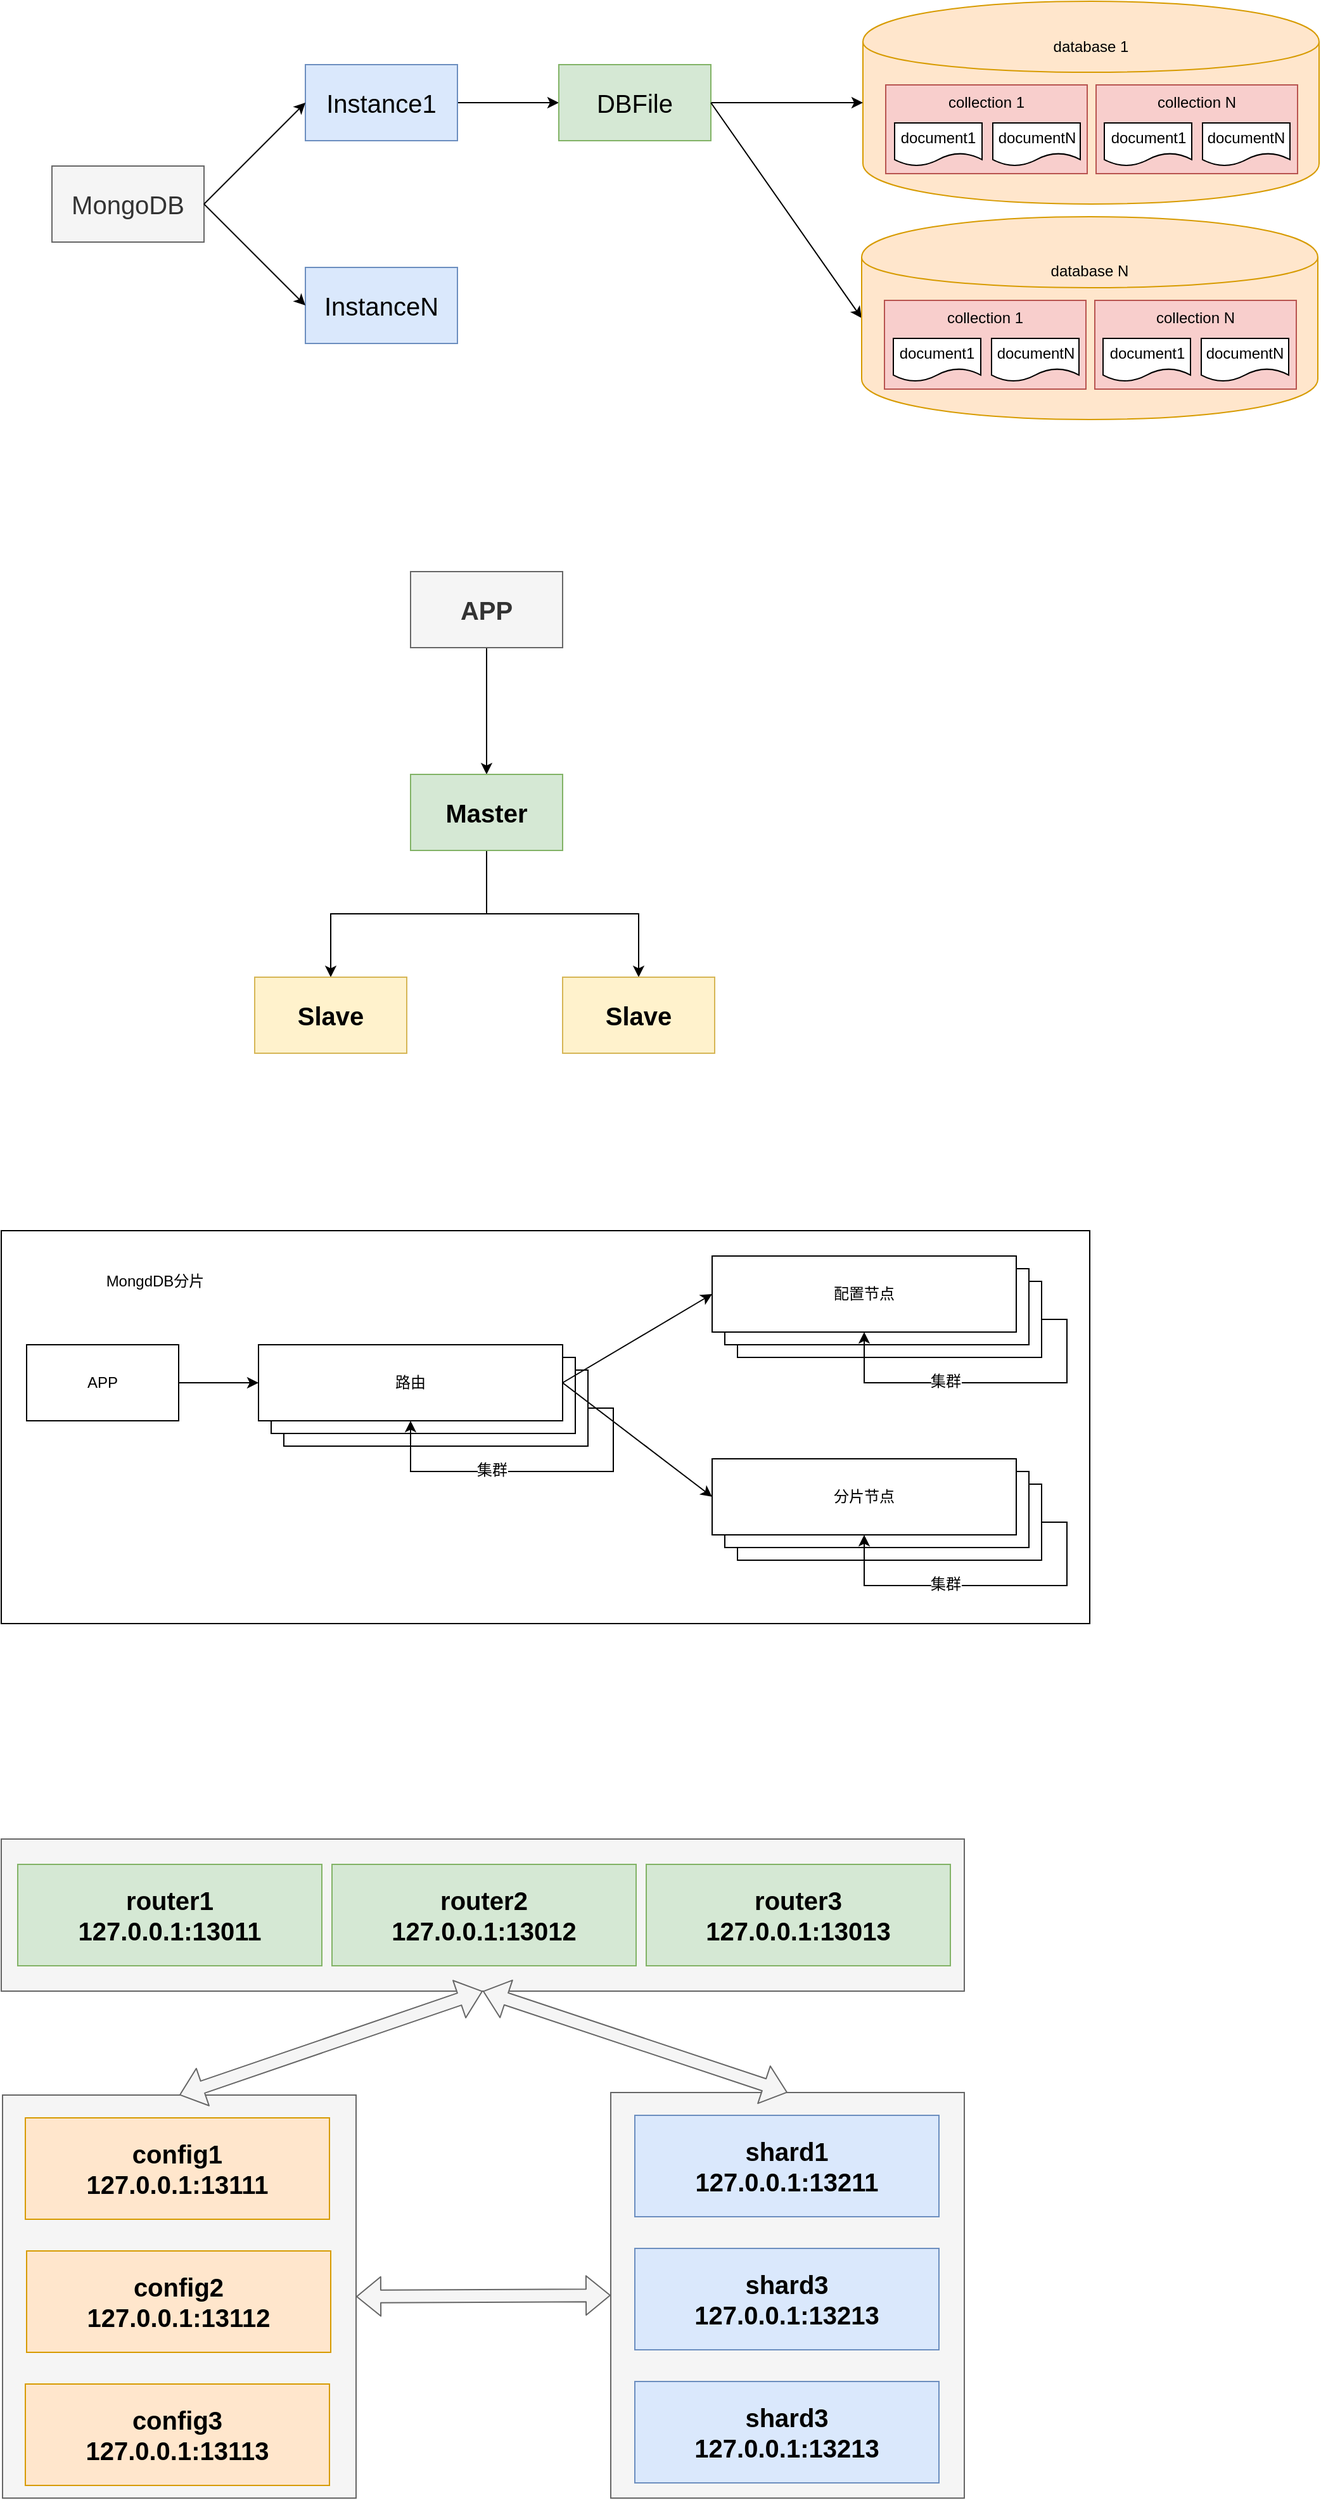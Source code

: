 <mxfile pages="1" version="11.1.4" type="device"><diagram id="ErYk1C7J16shPg2j-KtX" name="Page-1"><mxGraphModel dx="-568" dy="-361" grid="1" gridSize="10" guides="1" tooltips="1" connect="1" arrows="1" fold="1" page="1" pageScale="1" pageWidth="827" pageHeight="1169" math="0" shadow="0"><root><mxCell id="0"/><mxCell id="1" parent="0"/><mxCell id="kAEgN0xDngtRAiuXg7v5-12" value="database 1&lt;br&gt;&lt;br&gt;&lt;br&gt;&lt;br&gt;&lt;br&gt;&lt;br&gt;&lt;br&gt;&lt;br&gt;&lt;br&gt;&lt;br&gt;" style="shape=cylinder;whiteSpace=wrap;html=1;boundedLbl=1;backgroundOutline=1;align=center;verticalAlign=middle;labelPosition=center;verticalLabelPosition=middle;fillColor=#ffe6cc;strokeColor=#d79b00;" parent="1" vertex="1"><mxGeometry x="2400" y="1270" width="360" height="160" as="geometry"/></mxCell><mxCell id="6B2jhc-2Cg8UWgjbMZ90-31" style="edgeStyle=orthogonalEdgeStyle;rounded=0;orthogonalLoop=1;jettySize=auto;html=1;exitX=0.5;exitY=1;exitDx=0;exitDy=0;" parent="1" source="6B2jhc-2Cg8UWgjbMZ90-26" target="6B2jhc-2Cg8UWgjbMZ90-27" edge="1"><mxGeometry relative="1" as="geometry"/></mxCell><mxCell id="6B2jhc-2Cg8UWgjbMZ90-26" value="APP" style="rounded=0;whiteSpace=wrap;html=1;fillColor=#f5f5f5;strokeColor=#666666;fontColor=#333333;fontSize=20;fontStyle=1" parent="1" vertex="1"><mxGeometry x="2043" y="1720" width="120" height="60" as="geometry"/></mxCell><mxCell id="6B2jhc-2Cg8UWgjbMZ90-32" style="edgeStyle=orthogonalEdgeStyle;rounded=0;orthogonalLoop=1;jettySize=auto;html=1;exitX=0.5;exitY=1;exitDx=0;exitDy=0;entryX=0.5;entryY=0;entryDx=0;entryDy=0;" parent="1" source="6B2jhc-2Cg8UWgjbMZ90-27" target="6B2jhc-2Cg8UWgjbMZ90-28" edge="1"><mxGeometry relative="1" as="geometry"/></mxCell><mxCell id="6B2jhc-2Cg8UWgjbMZ90-33" style="edgeStyle=orthogonalEdgeStyle;rounded=0;orthogonalLoop=1;jettySize=auto;html=1;exitX=0.5;exitY=1;exitDx=0;exitDy=0;" parent="1" source="6B2jhc-2Cg8UWgjbMZ90-27" target="6B2jhc-2Cg8UWgjbMZ90-29" edge="1"><mxGeometry relative="1" as="geometry"/></mxCell><mxCell id="6B2jhc-2Cg8UWgjbMZ90-27" value="Master" style="rounded=0;whiteSpace=wrap;html=1;fillColor=#d5e8d4;strokeColor=#82b366;fontSize=20;fontStyle=1" parent="1" vertex="1"><mxGeometry x="2043" y="1880" width="120" height="60" as="geometry"/></mxCell><mxCell id="6B2jhc-2Cg8UWgjbMZ90-28" value="Slave" style="rounded=0;whiteSpace=wrap;html=1;fillColor=#fff2cc;strokeColor=#d6b656;fontSize=20;fontStyle=1" parent="1" vertex="1"><mxGeometry x="1920" y="2040" width="120" height="60" as="geometry"/></mxCell><mxCell id="6B2jhc-2Cg8UWgjbMZ90-29" value="Slave" style="rounded=0;whiteSpace=wrap;html=1;fillColor=#fff2cc;strokeColor=#d6b656;fontSize=20;fontStyle=1" parent="1" vertex="1"><mxGeometry x="2163" y="2040" width="120" height="60" as="geometry"/></mxCell><mxCell id="6B2jhc-2Cg8UWgjbMZ90-34" value="MongoDB" style="rounded=0;whiteSpace=wrap;html=1;fontSize=20;fillColor=#f5f5f5;strokeColor=#666666;fontColor=#333333;" parent="1" vertex="1"><mxGeometry x="1760" y="1400" width="120" height="60" as="geometry"/></mxCell><mxCell id="kAEgN0xDngtRAiuXg7v5-4" value="" style="edgeStyle=orthogonalEdgeStyle;rounded=0;orthogonalLoop=1;jettySize=auto;html=1;" parent="1" source="6B2jhc-2Cg8UWgjbMZ90-35" target="6B2jhc-2Cg8UWgjbMZ90-38" edge="1"><mxGeometry relative="1" as="geometry"/></mxCell><mxCell id="6B2jhc-2Cg8UWgjbMZ90-35" value="Instance1" style="rounded=0;whiteSpace=wrap;html=1;fontSize=20;fillColor=#dae8fc;strokeColor=#6c8ebf;" parent="1" vertex="1"><mxGeometry x="1960" y="1320" width="120" height="60" as="geometry"/></mxCell><mxCell id="6B2jhc-2Cg8UWgjbMZ90-37" value="InstanceN" style="rounded=0;whiteSpace=wrap;html=1;fontSize=20;fillColor=#dae8fc;strokeColor=#6c8ebf;" parent="1" vertex="1"><mxGeometry x="1960" y="1480" width="120" height="60" as="geometry"/></mxCell><mxCell id="kAEgN0xDngtRAiuXg7v5-6" value="" style="edgeStyle=orthogonalEdgeStyle;rounded=0;orthogonalLoop=1;jettySize=auto;html=1;entryX=0;entryY=0.5;entryDx=0;entryDy=0;" parent="1" source="6B2jhc-2Cg8UWgjbMZ90-38" edge="1"><mxGeometry relative="1" as="geometry"><mxPoint x="2400" y="1350" as="targetPoint"/></mxGeometry></mxCell><mxCell id="6B2jhc-2Cg8UWgjbMZ90-38" value="DBFile" style="rounded=0;whiteSpace=wrap;html=1;fontSize=20;fillColor=#d5e8d4;strokeColor=#82b366;" parent="1" vertex="1"><mxGeometry x="2160" y="1320" width="120" height="60" as="geometry"/></mxCell><mxCell id="6B2jhc-2Cg8UWgjbMZ90-40" value="" style="endArrow=classic;html=1;fontSize=20;entryX=0;entryY=0.5;entryDx=0;entryDy=0;exitX=1;exitY=0.5;exitDx=0;exitDy=0;" parent="1" source="6B2jhc-2Cg8UWgjbMZ90-34" target="6B2jhc-2Cg8UWgjbMZ90-35" edge="1"><mxGeometry width="50" height="50" relative="1" as="geometry"><mxPoint x="1890" y="1410" as="sourcePoint"/><mxPoint x="1940" y="1360" as="targetPoint"/></mxGeometry></mxCell><mxCell id="6B2jhc-2Cg8UWgjbMZ90-41" value="" style="endArrow=classic;html=1;fontSize=20;entryX=0;entryY=0.5;entryDx=0;entryDy=0;exitX=1;exitY=0.5;exitDx=0;exitDy=0;" parent="1" source="6B2jhc-2Cg8UWgjbMZ90-34" target="6B2jhc-2Cg8UWgjbMZ90-37" edge="1"><mxGeometry width="50" height="50" relative="1" as="geometry"><mxPoint x="1890" y="1440" as="sourcePoint"/><mxPoint x="1970" y="1360" as="targetPoint"/></mxGeometry></mxCell><mxCell id="kAEgN0xDngtRAiuXg7v5-7" value="" style="endArrow=classic;html=1;exitX=1;exitY=0.5;exitDx=0;exitDy=0;entryX=0;entryY=0.5;entryDx=0;entryDy=0;" parent="1" source="6B2jhc-2Cg8UWgjbMZ90-38" edge="1"><mxGeometry width="50" height="50" relative="1" as="geometry"><mxPoint x="2260" y="1480" as="sourcePoint"/><mxPoint x="2399" y="1520" as="targetPoint"/></mxGeometry></mxCell><mxCell id="kAEgN0xDngtRAiuXg7v5-14" value="collection 1&lt;br&gt;&lt;br&gt;&lt;br&gt;&lt;br&gt;" style="rounded=0;whiteSpace=wrap;html=1;align=center;fillColor=#f8cecc;strokeColor=#b85450;" parent="1" vertex="1"><mxGeometry x="2418" y="1336" width="159" height="70" as="geometry"/></mxCell><mxCell id="kAEgN0xDngtRAiuXg7v5-16" value="&lt;span style=&quot;white-space: normal&quot;&gt;collection N&lt;br&gt;&lt;br&gt;&lt;br&gt;&lt;br&gt;&lt;/span&gt;" style="rounded=0;whiteSpace=wrap;html=1;align=center;fillColor=#f8cecc;strokeColor=#b85450;" parent="1" vertex="1"><mxGeometry x="2584" y="1336" width="159" height="70" as="geometry"/></mxCell><mxCell id="kAEgN0xDngtRAiuXg7v5-17" value="document1" style="shape=document;whiteSpace=wrap;html=1;boundedLbl=1;align=center;" parent="1" vertex="1"><mxGeometry x="2425" y="1366" width="69" height="34" as="geometry"/></mxCell><mxCell id="kAEgN0xDngtRAiuXg7v5-18" value="documentN" style="shape=document;whiteSpace=wrap;html=1;boundedLbl=1;align=center;" parent="1" vertex="1"><mxGeometry x="2502.5" y="1366" width="69" height="34" as="geometry"/></mxCell><mxCell id="kAEgN0xDngtRAiuXg7v5-19" value="document1" style="shape=document;whiteSpace=wrap;html=1;boundedLbl=1;align=center;" parent="1" vertex="1"><mxGeometry x="2590.5" y="1366" width="69" height="34" as="geometry"/></mxCell><mxCell id="kAEgN0xDngtRAiuXg7v5-20" value="documentN" style="shape=document;whiteSpace=wrap;html=1;boundedLbl=1;align=center;" parent="1" vertex="1"><mxGeometry x="2668" y="1366" width="69" height="34" as="geometry"/></mxCell><mxCell id="kAEgN0xDngtRAiuXg7v5-21" value="database N&lt;br&gt;&lt;br&gt;&lt;br&gt;&lt;br&gt;&lt;br&gt;&lt;br&gt;&lt;br&gt;&lt;br&gt;&lt;br&gt;" style="shape=cylinder;whiteSpace=wrap;html=1;boundedLbl=1;backgroundOutline=1;align=center;verticalAlign=middle;labelPosition=center;verticalLabelPosition=middle;fillColor=#ffe6cc;strokeColor=#d79b00;" parent="1" vertex="1"><mxGeometry x="2399" y="1440" width="360" height="160" as="geometry"/></mxCell><mxCell id="kAEgN0xDngtRAiuXg7v5-22" value="collection 1&lt;br&gt;&lt;br&gt;&lt;br&gt;&lt;br&gt;" style="rounded=0;whiteSpace=wrap;html=1;align=center;fillColor=#f8cecc;strokeColor=#b85450;" parent="1" vertex="1"><mxGeometry x="2417" y="1506" width="159" height="70" as="geometry"/></mxCell><mxCell id="kAEgN0xDngtRAiuXg7v5-23" value="&lt;span style=&quot;white-space: normal&quot;&gt;collection N&lt;br&gt;&lt;br&gt;&lt;br&gt;&lt;br&gt;&lt;/span&gt;" style="rounded=0;whiteSpace=wrap;html=1;align=center;fillColor=#f8cecc;strokeColor=#b85450;" parent="1" vertex="1"><mxGeometry x="2583" y="1506" width="159" height="70" as="geometry"/></mxCell><mxCell id="kAEgN0xDngtRAiuXg7v5-24" value="document1" style="shape=document;whiteSpace=wrap;html=1;boundedLbl=1;align=center;" parent="1" vertex="1"><mxGeometry x="2424" y="1536" width="69" height="34" as="geometry"/></mxCell><mxCell id="kAEgN0xDngtRAiuXg7v5-25" value="documentN" style="shape=document;whiteSpace=wrap;html=1;boundedLbl=1;align=center;" parent="1" vertex="1"><mxGeometry x="2501.5" y="1536" width="69" height="34" as="geometry"/></mxCell><mxCell id="kAEgN0xDngtRAiuXg7v5-26" value="document1" style="shape=document;whiteSpace=wrap;html=1;boundedLbl=1;align=center;" parent="1" vertex="1"><mxGeometry x="2589.5" y="1536" width="69" height="34" as="geometry"/></mxCell><mxCell id="kAEgN0xDngtRAiuXg7v5-27" value="documentN" style="shape=document;whiteSpace=wrap;html=1;boundedLbl=1;align=center;" parent="1" vertex="1"><mxGeometry x="2667" y="1536" width="69" height="34" as="geometry"/></mxCell><mxCell id="j-ZbJIzAIpb6n9xI-eRv-2" value="" style="rounded=0;whiteSpace=wrap;html=1;align=center;" parent="1" vertex="1"><mxGeometry x="1720" y="2240" width="859" height="310" as="geometry"/></mxCell><mxCell id="j-ZbJIzAIpb6n9xI-eRv-3" value="APP" style="rounded=0;whiteSpace=wrap;html=1;align=center;" parent="1" vertex="1"><mxGeometry x="1740" y="2330" width="120" height="60" as="geometry"/></mxCell><mxCell id="j-ZbJIzAIpb6n9xI-eRv-4" value="" style="group" parent="1" vertex="1" connectable="0"><mxGeometry x="1923" y="2330" width="260" height="80" as="geometry"/></mxCell><mxCell id="j-ZbJIzAIpb6n9xI-eRv-5" value="" style="rounded=0;whiteSpace=wrap;html=1;" parent="j-ZbJIzAIpb6n9xI-eRv-4" vertex="1"><mxGeometry x="20" y="20" width="240" height="60" as="geometry"/></mxCell><mxCell id="j-ZbJIzAIpb6n9xI-eRv-6" value="" style="rounded=0;whiteSpace=wrap;html=1;" parent="j-ZbJIzAIpb6n9xI-eRv-4" vertex="1"><mxGeometry x="10" y="10" width="240" height="60" as="geometry"/></mxCell><mxCell id="j-ZbJIzAIpb6n9xI-eRv-7" value="路由" style="rounded=0;whiteSpace=wrap;html=1;" parent="j-ZbJIzAIpb6n9xI-eRv-4" vertex="1"><mxGeometry width="240" height="60" as="geometry"/></mxCell><mxCell id="j-ZbJIzAIpb6n9xI-eRv-8" style="edgeStyle=orthogonalEdgeStyle;rounded=0;orthogonalLoop=1;jettySize=auto;html=1;exitX=1;exitY=0.5;exitDx=0;exitDy=0;entryX=0.5;entryY=1;entryDx=0;entryDy=0;" parent="j-ZbJIzAIpb6n9xI-eRv-4" source="j-ZbJIzAIpb6n9xI-eRv-5" target="j-ZbJIzAIpb6n9xI-eRv-7" edge="1"><mxGeometry relative="1" as="geometry"><Array as="points"><mxPoint x="280" y="50"/><mxPoint x="280" y="100"/><mxPoint x="120" y="100"/></Array></mxGeometry></mxCell><mxCell id="j-ZbJIzAIpb6n9xI-eRv-9" value="集群" style="text;html=1;resizable=0;points=[];align=center;verticalAlign=middle;labelBackgroundColor=#ffffff;" parent="j-ZbJIzAIpb6n9xI-eRv-8" vertex="1" connectable="0"><mxGeometry x="0.234" y="-1" relative="1" as="geometry"><mxPoint as="offset"/></mxGeometry></mxCell><mxCell id="j-ZbJIzAIpb6n9xI-eRv-10" value="" style="group" parent="1" vertex="1" connectable="0"><mxGeometry x="2281" y="2260" width="260" height="80" as="geometry"/></mxCell><mxCell id="j-ZbJIzAIpb6n9xI-eRv-11" value="" style="rounded=0;whiteSpace=wrap;html=1;" parent="j-ZbJIzAIpb6n9xI-eRv-10" vertex="1"><mxGeometry x="20" y="20" width="240" height="60" as="geometry"/></mxCell><mxCell id="j-ZbJIzAIpb6n9xI-eRv-12" value="" style="rounded=0;whiteSpace=wrap;html=1;" parent="j-ZbJIzAIpb6n9xI-eRv-10" vertex="1"><mxGeometry x="10" y="10" width="240" height="60" as="geometry"/></mxCell><mxCell id="j-ZbJIzAIpb6n9xI-eRv-13" value="配置节点" style="rounded=0;whiteSpace=wrap;html=1;" parent="j-ZbJIzAIpb6n9xI-eRv-10" vertex="1"><mxGeometry width="240" height="60" as="geometry"/></mxCell><mxCell id="j-ZbJIzAIpb6n9xI-eRv-14" style="edgeStyle=orthogonalEdgeStyle;rounded=0;orthogonalLoop=1;jettySize=auto;html=1;exitX=1;exitY=0.5;exitDx=0;exitDy=0;entryX=0.5;entryY=1;entryDx=0;entryDy=0;" parent="j-ZbJIzAIpb6n9xI-eRv-10" source="j-ZbJIzAIpb6n9xI-eRv-11" target="j-ZbJIzAIpb6n9xI-eRv-13" edge="1"><mxGeometry relative="1" as="geometry"><Array as="points"><mxPoint x="280" y="50"/><mxPoint x="280" y="100"/><mxPoint x="120" y="100"/></Array></mxGeometry></mxCell><mxCell id="j-ZbJIzAIpb6n9xI-eRv-15" value="集群" style="text;html=1;resizable=0;points=[];align=center;verticalAlign=middle;labelBackgroundColor=#ffffff;" parent="j-ZbJIzAIpb6n9xI-eRv-14" vertex="1" connectable="0"><mxGeometry x="0.234" y="-1" relative="1" as="geometry"><mxPoint as="offset"/></mxGeometry></mxCell><mxCell id="j-ZbJIzAIpb6n9xI-eRv-16" value="" style="group" parent="1" vertex="1" connectable="0"><mxGeometry x="2281" y="2420" width="260" height="80" as="geometry"/></mxCell><mxCell id="j-ZbJIzAIpb6n9xI-eRv-17" value="" style="rounded=0;whiteSpace=wrap;html=1;" parent="j-ZbJIzAIpb6n9xI-eRv-16" vertex="1"><mxGeometry x="20" y="20" width="240" height="60" as="geometry"/></mxCell><mxCell id="j-ZbJIzAIpb6n9xI-eRv-18" value="" style="rounded=0;whiteSpace=wrap;html=1;" parent="j-ZbJIzAIpb6n9xI-eRv-16" vertex="1"><mxGeometry x="10" y="10" width="240" height="60" as="geometry"/></mxCell><mxCell id="j-ZbJIzAIpb6n9xI-eRv-19" value="分片节点" style="rounded=0;whiteSpace=wrap;html=1;" parent="j-ZbJIzAIpb6n9xI-eRv-16" vertex="1"><mxGeometry width="240" height="60" as="geometry"/></mxCell><mxCell id="j-ZbJIzAIpb6n9xI-eRv-20" style="edgeStyle=orthogonalEdgeStyle;rounded=0;orthogonalLoop=1;jettySize=auto;html=1;exitX=1;exitY=0.5;exitDx=0;exitDy=0;entryX=0.5;entryY=1;entryDx=0;entryDy=0;" parent="j-ZbJIzAIpb6n9xI-eRv-16" source="j-ZbJIzAIpb6n9xI-eRv-17" target="j-ZbJIzAIpb6n9xI-eRv-19" edge="1"><mxGeometry relative="1" as="geometry"><Array as="points"><mxPoint x="280" y="50"/><mxPoint x="280" y="100"/><mxPoint x="120" y="100"/></Array></mxGeometry></mxCell><mxCell id="j-ZbJIzAIpb6n9xI-eRv-21" value="集群" style="text;html=1;resizable=0;points=[];align=center;verticalAlign=middle;labelBackgroundColor=#ffffff;" parent="j-ZbJIzAIpb6n9xI-eRv-20" vertex="1" connectable="0"><mxGeometry x="0.234" y="-1" relative="1" as="geometry"><mxPoint as="offset"/></mxGeometry></mxCell><mxCell id="j-ZbJIzAIpb6n9xI-eRv-22" value="" style="endArrow=classic;html=1;exitX=1;exitY=0.5;exitDx=0;exitDy=0;entryX=0;entryY=0.5;entryDx=0;entryDy=0;" parent="1" source="j-ZbJIzAIpb6n9xI-eRv-7" target="j-ZbJIzAIpb6n9xI-eRv-13" edge="1"><mxGeometry width="50" height="50" relative="1" as="geometry"><mxPoint x="2211" y="2340" as="sourcePoint"/><mxPoint x="2261" y="2290" as="targetPoint"/></mxGeometry></mxCell><mxCell id="j-ZbJIzAIpb6n9xI-eRv-23" value="" style="endArrow=classic;html=1;exitX=1;exitY=0.5;exitDx=0;exitDy=0;entryX=0;entryY=0.5;entryDx=0;entryDy=0;" parent="1" source="j-ZbJIzAIpb6n9xI-eRv-7" target="j-ZbJIzAIpb6n9xI-eRv-19" edge="1"><mxGeometry width="50" height="50" relative="1" as="geometry"><mxPoint x="2211" y="2390" as="sourcePoint"/><mxPoint x="2271" y="2460" as="targetPoint"/></mxGeometry></mxCell><mxCell id="j-ZbJIzAIpb6n9xI-eRv-24" value="" style="endArrow=classic;html=1;exitX=1;exitY=0.5;exitDx=0;exitDy=0;entryX=0;entryY=0.5;entryDx=0;entryDy=0;" parent="1" source="j-ZbJIzAIpb6n9xI-eRv-3" target="j-ZbJIzAIpb6n9xI-eRv-7" edge="1"><mxGeometry width="50" height="50" relative="1" as="geometry"><mxPoint x="1871" y="2390" as="sourcePoint"/><mxPoint x="1921" y="2340" as="targetPoint"/></mxGeometry></mxCell><mxCell id="j-ZbJIzAIpb6n9xI-eRv-25" value="MongdDB分片&lt;br&gt;" style="text;html=1;strokeColor=none;fillColor=none;align=center;verticalAlign=middle;whiteSpace=wrap;rounded=0;" parent="1" vertex="1"><mxGeometry x="1772" y="2270" width="139" height="20" as="geometry"/></mxCell><mxCell id="fqmjQpelr892AAQUER61-1" value="" style="rounded=0;whiteSpace=wrap;html=1;fillColor=#f5f5f5;strokeColor=#666666;fontColor=#333333;" vertex="1" parent="1"><mxGeometry x="1720" y="2720" width="760" height="120" as="geometry"/></mxCell><mxCell id="fqmjQpelr892AAQUER61-2" value="router1&lt;br style=&quot;font-size: 20px;&quot;&gt;127.0.0.1:13011" style="rounded=0;whiteSpace=wrap;html=1;fontSize=20;fontStyle=1;fillColor=#d5e8d4;strokeColor=#82b366;" vertex="1" parent="1"><mxGeometry x="1733" y="2740" width="240" height="80" as="geometry"/></mxCell><mxCell id="fqmjQpelr892AAQUER61-3" value="router2&lt;br style=&quot;font-size: 20px&quot;&gt;127.0.0.1:13012" style="rounded=0;whiteSpace=wrap;html=1;fontSize=20;fontStyle=1;fillColor=#d5e8d4;strokeColor=#82b366;" vertex="1" parent="1"><mxGeometry x="1981" y="2740" width="240" height="80" as="geometry"/></mxCell><mxCell id="fqmjQpelr892AAQUER61-4" value="router3&lt;br style=&quot;font-size: 20px&quot;&gt;127.0.0.1:13013" style="rounded=0;whiteSpace=wrap;html=1;fontSize=20;fontStyle=1;fillColor=#d5e8d4;strokeColor=#82b366;" vertex="1" parent="1"><mxGeometry x="2229" y="2740" width="240" height="80" as="geometry"/></mxCell><mxCell id="fqmjQpelr892AAQUER61-5" value="" style="rounded=0;whiteSpace=wrap;html=1;fillColor=#f5f5f5;strokeColor=#666666;fontColor=#333333;" vertex="1" parent="1"><mxGeometry x="1721" y="2922" width="279" height="318" as="geometry"/></mxCell><mxCell id="fqmjQpelr892AAQUER61-6" value="config1&lt;br style=&quot;font-size: 20px&quot;&gt;127.0.0.1:13111" style="rounded=0;whiteSpace=wrap;html=1;fontSize=20;fontStyle=1;fillColor=#ffe6cc;strokeColor=#d79b00;" vertex="1" parent="1"><mxGeometry x="1739" y="2940" width="240" height="80" as="geometry"/></mxCell><mxCell id="fqmjQpelr892AAQUER61-7" value="config2&lt;br&gt;127.0.0.1:13112" style="rounded=0;whiteSpace=wrap;html=1;fontSize=20;fontStyle=1;fillColor=#ffe6cc;strokeColor=#d79b00;" vertex="1" parent="1"><mxGeometry x="1740" y="3045" width="240" height="80" as="geometry"/></mxCell><mxCell id="fqmjQpelr892AAQUER61-8" value="config3&lt;br&gt;127.0.0.1:13113" style="rounded=0;whiteSpace=wrap;html=1;fontSize=20;fontStyle=1;fillColor=#ffe6cc;strokeColor=#d79b00;" vertex="1" parent="1"><mxGeometry x="1739" y="3150" width="240" height="80" as="geometry"/></mxCell><mxCell id="fqmjQpelr892AAQUER61-9" value="" style="rounded=0;whiteSpace=wrap;html=1;fillColor=#f5f5f5;strokeColor=#666666;fontColor=#333333;" vertex="1" parent="1"><mxGeometry x="2201" y="2920" width="279" height="320" as="geometry"/></mxCell><mxCell id="fqmjQpelr892AAQUER61-10" value="shard1&lt;br style=&quot;font-size: 20px&quot;&gt;127.0.0.1:13211" style="rounded=0;whiteSpace=wrap;html=1;fontSize=20;fontStyle=1;fillColor=#dae8fc;strokeColor=#6c8ebf;" vertex="1" parent="1"><mxGeometry x="2220" y="2938" width="240" height="80" as="geometry"/></mxCell><mxCell id="fqmjQpelr892AAQUER61-11" value="shard3&lt;br&gt;127.0.0.1:13213" style="rounded=0;whiteSpace=wrap;html=1;fontSize=20;fontStyle=1;fillColor=#dae8fc;strokeColor=#6c8ebf;" vertex="1" parent="1"><mxGeometry x="2220" y="3043" width="240" height="80" as="geometry"/></mxCell><mxCell id="fqmjQpelr892AAQUER61-12" value="shard3&lt;br&gt;127.0.0.1:13213" style="rounded=0;whiteSpace=wrap;html=1;fontSize=20;fontStyle=1;fillColor=#dae8fc;strokeColor=#6c8ebf;" vertex="1" parent="1"><mxGeometry x="2220" y="3148" width="240" height="80" as="geometry"/></mxCell><mxCell id="fqmjQpelr892AAQUER61-13" value="" style="shape=flexArrow;endArrow=classic;startArrow=classic;html=1;fontSize=20;entryX=0;entryY=0.5;entryDx=0;entryDy=0;exitX=1;exitY=0.5;exitDx=0;exitDy=0;fillColor=#f5f5f5;strokeColor=#666666;" edge="1" parent="1" source="fqmjQpelr892AAQUER61-5" target="fqmjQpelr892AAQUER61-9"><mxGeometry width="50" height="50" relative="1" as="geometry"><mxPoint x="2060" y="3100" as="sourcePoint"/><mxPoint x="2110" y="3050" as="targetPoint"/></mxGeometry></mxCell><mxCell id="fqmjQpelr892AAQUER61-14" value="" style="shape=flexArrow;endArrow=classic;startArrow=classic;html=1;fontSize=20;entryX=0.5;entryY=1;entryDx=0;entryDy=0;exitX=0.5;exitY=0;exitDx=0;exitDy=0;fillColor=#f5f5f5;strokeColor=#666666;" edge="1" parent="1" source="fqmjQpelr892AAQUER61-5" target="fqmjQpelr892AAQUER61-1"><mxGeometry width="50" height="50" relative="1" as="geometry"><mxPoint x="1879" y="2881" as="sourcePoint"/><mxPoint x="2080" y="2880" as="targetPoint"/></mxGeometry></mxCell><mxCell id="fqmjQpelr892AAQUER61-15" value="" style="shape=flexArrow;endArrow=classic;startArrow=classic;html=1;fontSize=20;entryX=0.5;entryY=1;entryDx=0;entryDy=0;exitX=0.5;exitY=0;exitDx=0;exitDy=0;fillColor=#f5f5f5;strokeColor=#666666;" edge="1" parent="1" source="fqmjQpelr892AAQUER61-9" target="fqmjQpelr892AAQUER61-1"><mxGeometry width="50" height="50" relative="1" as="geometry"><mxPoint x="1870.5" y="2932" as="sourcePoint"/><mxPoint x="2110" y="2850" as="targetPoint"/></mxGeometry></mxCell></root></mxGraphModel></diagram></mxfile>